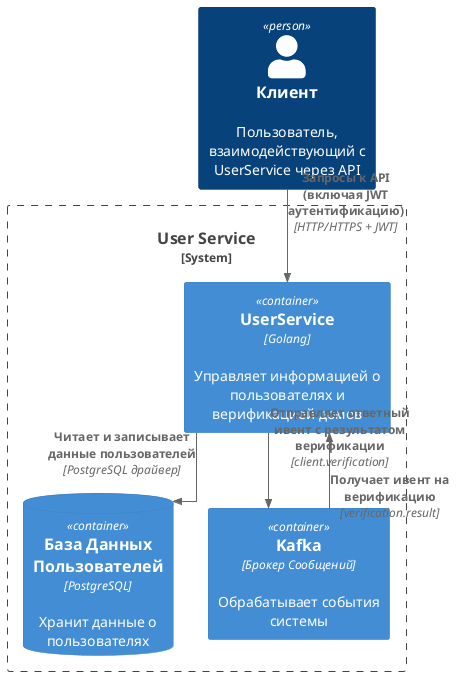 @startuml
!include <C4/C4_Container>

skinparam linetype ortho
skinparam rectangle {
  BackgroundColor #white
  BorderColor #black
  Shadowing false
}

Person(client, "Клиент", "Пользователь, взаимодействующий с UserService через API")

System_Boundary(b_system, "User Service") {
    Container(user_service, "UserService", "Golang", "Управляет информацией о пользователях и верификацией домов")

    ContainerDb(user_db, "База Данных Пользователей", "PostgreSQL", "Хранит данные о пользователях")

    Container(kafka_broker, "Kafka", "Брокер Сообщений", "Обрабатывает события системы")
}

Rel(client, user_service, "Запросы к API (включая JWT аутентификацию)", "HTTP/HTTPS + JWT")
Rel(user_service, user_db, "Читает и записывает данные пользователей", "PostgreSQL драйвер")
Rel(kafka_broker, user_service, "Получает ивент на верификацию", "verification.result")
Rel(user_service, kafka_broker, "Отправляет ответный ивент с результатом верификации", "client.verification")

@enduml

